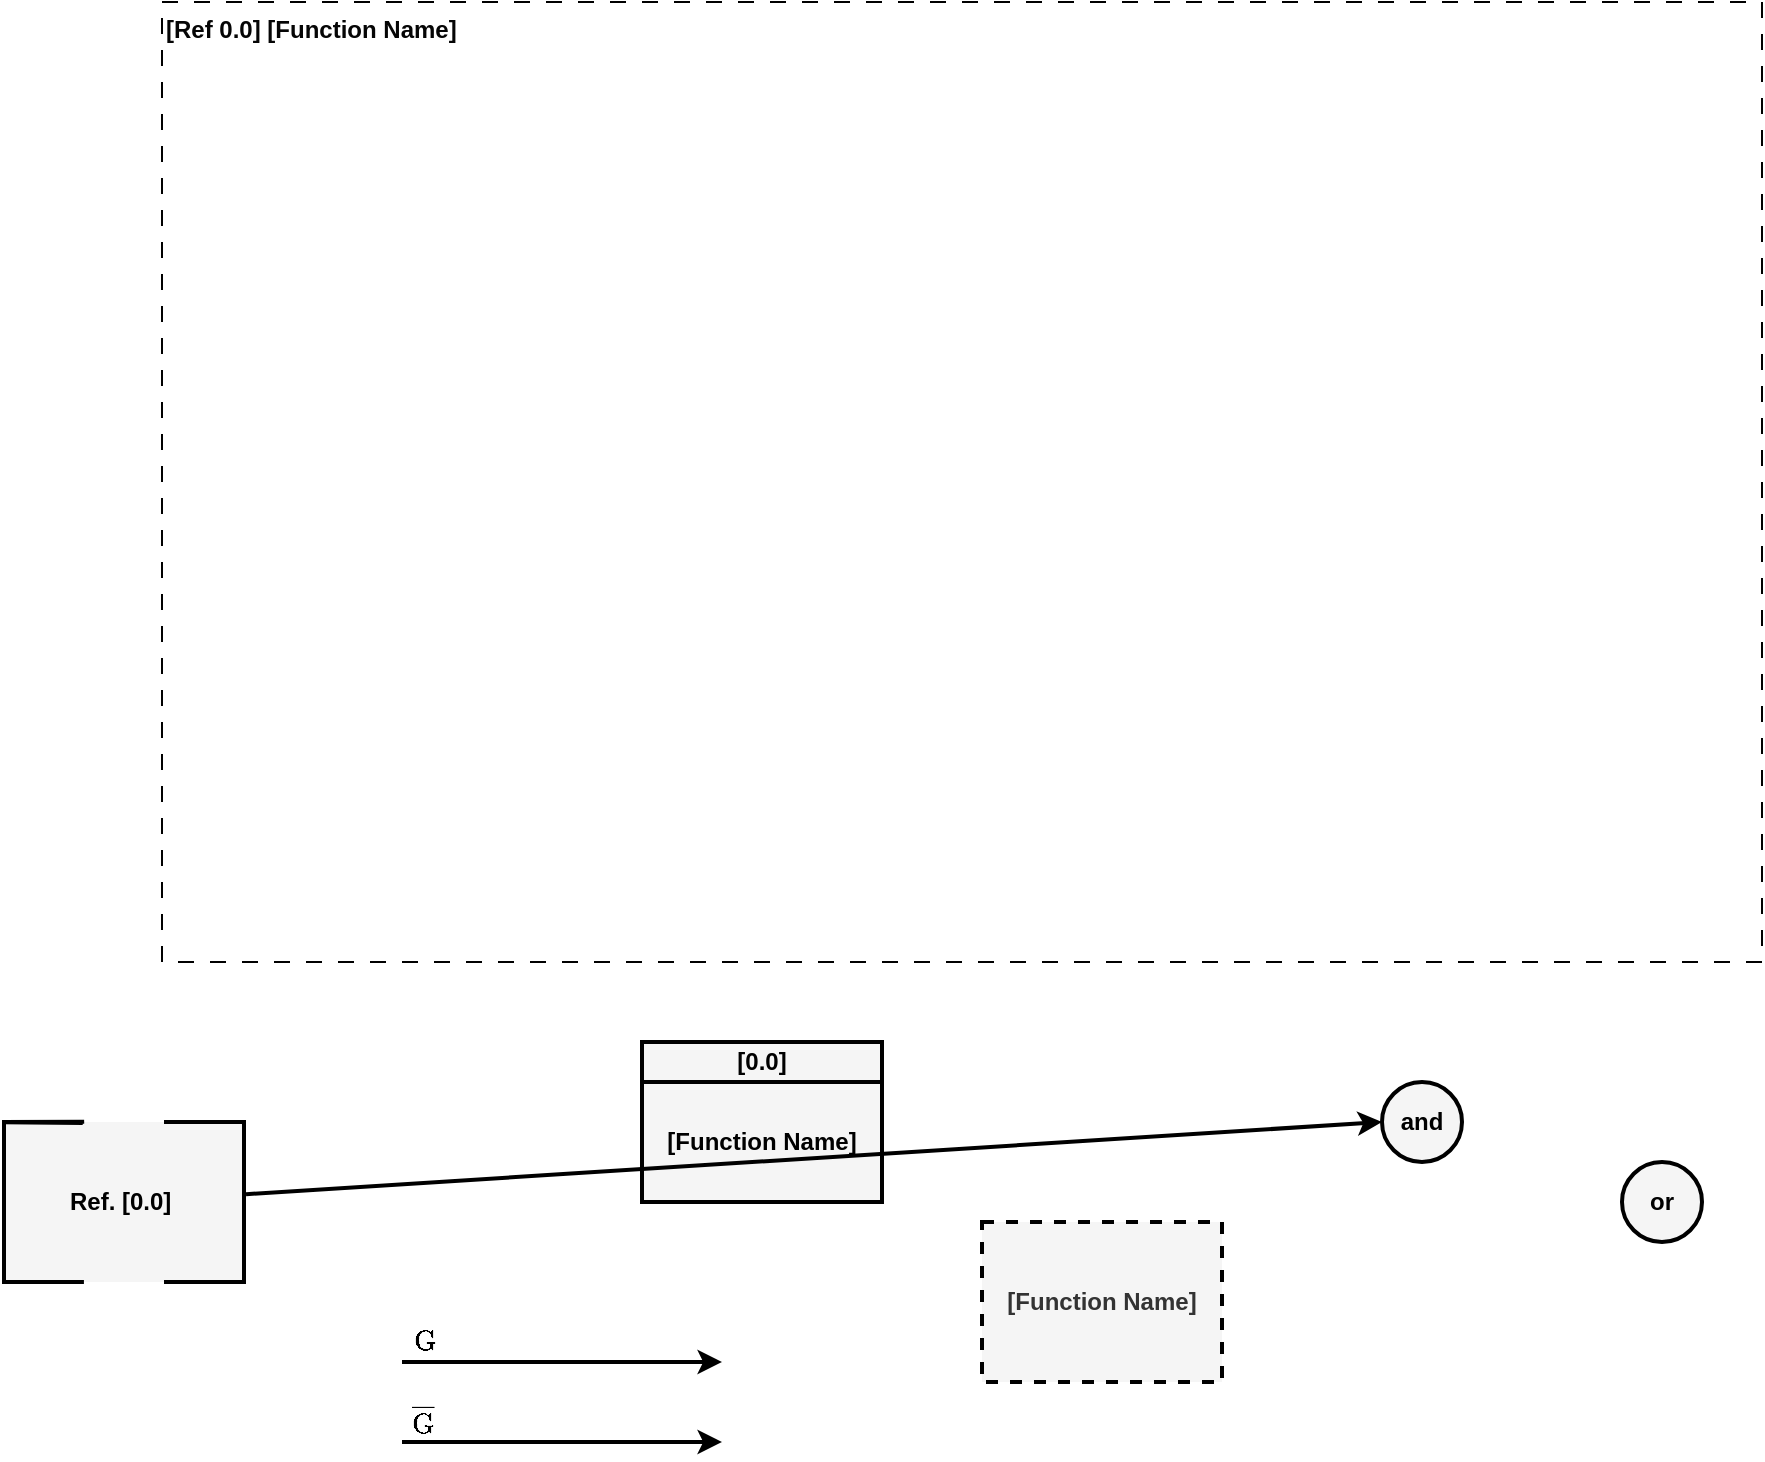 <mxfile version="22.0.3" type="device">
  <diagram name="Page-1" id="ARmhLs4KJRCT0FjVb10g">
    <mxGraphModel dx="775" dy="452" grid="1" gridSize="10" guides="1" tooltips="1" connect="1" arrows="1" fold="1" page="1" pageScale="1" pageWidth="1169" pageHeight="827" background="#ffffff" math="1" shadow="0">
      <root>
        <mxCell id="0" />
        <mxCell id="1" parent="0" />
        <mxCell id="JHN4IJF5H-cjEOWC0v3l-48" value="&lt;font color=&quot;#050505&quot;&gt;&lt;b&gt;[Ref 0.0] [Function Name]&lt;/b&gt;&lt;/font&gt;" style="rounded=0;whiteSpace=wrap;html=1;verticalAlign=top;fillColor=none;strokeColor=#000000;gradientColor=none;dashed=1;dashPattern=8 8;align=left;connectable=0;allowArrows=0;container=1;collapsible=0;dropTarget=1;recursiveResize=0;" parent="1" vertex="1">
          <mxGeometry x="160" y="80" width="800" height="480" as="geometry" />
        </mxCell>
        <mxCell id="JHN4IJF5H-cjEOWC0v3l-57" value="" style="group;recursiveResize=0;resizable=0;connectable=1;points=[[0,0.5,0,0,0],[0.5,0,0,0,0],[0.5,1,0,0,0],[1,0.5,0,0,0]];snapToPoint=1;" parent="1" vertex="1" connectable="0">
          <mxGeometry x="400" y="600.0" width="120" height="80" as="geometry" />
        </mxCell>
        <mxCell id="JHN4IJF5H-cjEOWC0v3l-55" value="" style="rounded=0;whiteSpace=wrap;html=1;fillColor=#f5f5f5;strokeColor=none;fontColor=#333333;comic=0;jiggle=29;noLabel=1;points=[];backgroundOutline=1;" parent="JHN4IJF5H-cjEOWC0v3l-57" vertex="1">
          <mxGeometry width="120" height="80" as="geometry" />
        </mxCell>
        <mxCell id="JHN4IJF5H-cjEOWC0v3l-53" value="&lt;font color=&quot;#000000&quot;&gt;&lt;b&gt;[Function Name]&lt;/b&gt;&lt;/font&gt;" style="rounded=0;whiteSpace=wrap;html=1;fillColor=none;strokeColor=#000000;fontColor=#333333;comic=0;jiggle=29;points=[];connectable=0;allowArrows=0;movable=0;strokeWidth=2;" parent="JHN4IJF5H-cjEOWC0v3l-57" vertex="1">
          <mxGeometry y="20" width="120" height="60" as="geometry" />
        </mxCell>
        <mxCell id="JHN4IJF5H-cjEOWC0v3l-54" value="&lt;font color=&quot;#000000&quot;&gt;&lt;b&gt;[0.0]&lt;/b&gt;&lt;/font&gt;" style="rounded=0;whiteSpace=wrap;html=1;fillColor=none;strokeColor=#000000;fontColor=#333333;comic=0;jiggle=29;points=[];connectable=0;allowArrows=0;movable=0;strokeWidth=2;" parent="JHN4IJF5H-cjEOWC0v3l-57" vertex="1">
          <mxGeometry width="120" height="20" as="geometry" />
        </mxCell>
        <mxCell id="BNTzW1WM9F4XbJz14T_w-20" value="" style="group;dropTarget=0;recursiveResize=0;expand=0;resizable=0;rotatable=0;rotation=0;points=[[0,0.5,0,0,0],[1,0.5,0,0,0]];connectable=1;" vertex="1" connectable="0" parent="1">
          <mxGeometry x="80" y="640" width="122" height="80.0" as="geometry" />
        </mxCell>
        <mxCell id="BNTzW1WM9F4XbJz14T_w-6" value="&lt;font color=&quot;#000000&quot;&gt;&lt;b&gt;Ref. [0.0]&amp;nbsp;&lt;/b&gt;&lt;/font&gt;" style="rounded=0;whiteSpace=wrap;html=1;fillColor=#f5f5f5;strokeColor=none;fontColor=#333333;comic=0;jiggle=29;noLabel=0;points=[];backgroundOutline=0;connectable=0;allowArrows=0;recursiveResize=0;expand=0;movable=0;perimeter=none;rotatable=0;cloneable=0;deletable=0;resizable=0;" vertex="1" parent="BNTzW1WM9F4XbJz14T_w-20">
          <mxGeometry x="1" width="120" height="80" as="geometry" />
        </mxCell>
        <mxCell id="BNTzW1WM9F4XbJz14T_w-7" value="" style="endArrow=none;html=1;rounded=0;entryX=0.328;entryY=0.013;entryDx=0;entryDy=0;entryPerimeter=0;exitX=-0.003;exitY=0.008;exitDx=0;exitDy=0;exitPerimeter=0;" edge="1" parent="BNTzW1WM9F4XbJz14T_w-20" source="BNTzW1WM9F4XbJz14T_w-6" target="BNTzW1WM9F4XbJz14T_w-6">
          <mxGeometry width="50" height="50" relative="1" as="geometry">
            <mxPoint x="121" y="-10.0" as="sourcePoint" />
            <mxPoint x="171" y="-60.0" as="targetPoint" />
          </mxGeometry>
        </mxCell>
        <mxCell id="BNTzW1WM9F4XbJz14T_w-18" value="" style="group;allowArrows=0;dropTarget=0;recursiveResize=0;expand=0;editable=1;movable=0;resizable=0;rotatable=0;deletable=0;locked=0;connectable=0;cloneable=0;perimeter=none;noLabel=1;" vertex="1" connectable="0" parent="BNTzW1WM9F4XbJz14T_w-20">
          <mxGeometry y="1.137e-13" width="1" height="80" as="geometry" />
        </mxCell>
        <mxCell id="BNTzW1WM9F4XbJz14T_w-9" value="" style="endArrow=none;html=1;rounded=0;strokeColor=#000000;strokeWidth=2;entryX=0.333;entryY=1;entryDx=0;entryDy=0;entryPerimeter=0;exitX=-0.002;exitY=-0.002;exitDx=0;exitDy=0;exitPerimeter=0;" edge="1" parent="BNTzW1WM9F4XbJz14T_w-18" target="BNTzW1WM9F4XbJz14T_w-6">
          <mxGeometry width="50" height="50" relative="1" as="geometry">
            <mxPoint y="80" as="sourcePoint" />
            <mxPoint x="32" y="80" as="targetPoint" />
          </mxGeometry>
        </mxCell>
        <mxCell id="BNTzW1WM9F4XbJz14T_w-10" value="" style="endArrow=none;html=1;strokeColor=#000000;strokeWidth=2;entryX=-0.003;entryY=-0.002;entryDx=0;entryDy=0;entryPerimeter=0;shadow=0;backgroundOutline=0;startFill=0;endFill=1;snapToPoint=0;startArrow=none;jumpStyle=none;endSize=0;startSize=0;rounded=0;" edge="1" parent="BNTzW1WM9F4XbJz14T_w-18">
          <mxGeometry width="50" height="50" relative="1" as="geometry">
            <mxPoint x="1" y="80" as="sourcePoint" />
            <mxPoint x="1" as="targetPoint" />
          </mxGeometry>
        </mxCell>
        <mxCell id="BNTzW1WM9F4XbJz14T_w-12" value="" style="endArrow=none;html=1;rounded=0;strokeColor=#000000;strokeWidth=2;entryX=0.334;entryY=-0.002;entryDx=0;entryDy=0;entryPerimeter=0;" edge="1" parent="BNTzW1WM9F4XbJz14T_w-18" target="BNTzW1WM9F4XbJz14T_w-6">
          <mxGeometry width="50" height="50" relative="1" as="geometry">
            <mxPoint as="sourcePoint" />
            <mxPoint x="32" as="targetPoint" />
          </mxGeometry>
        </mxCell>
        <mxCell id="BNTzW1WM9F4XbJz14T_w-19" value="" style="group;allowArrows=0;dropTarget=0;recursiveResize=0;expand=0;movable=0;resizable=0;rotatable=0;cloneable=0;deletable=0;perimeter=none;" vertex="1" connectable="0" parent="BNTzW1WM9F4XbJz14T_w-20">
          <mxGeometry x="81" y="1.137e-13" width="41" height="80" as="geometry" />
        </mxCell>
        <mxCell id="BNTzW1WM9F4XbJz14T_w-15" value="" style="endArrow=none;html=1;rounded=0;strokeColor=#000000;strokeWidth=2;" edge="1" parent="BNTzW1WM9F4XbJz14T_w-19">
          <mxGeometry width="50" height="50" relative="1" as="geometry">
            <mxPoint x="41" as="sourcePoint" />
            <mxPoint as="targetPoint" />
          </mxGeometry>
        </mxCell>
        <mxCell id="BNTzW1WM9F4XbJz14T_w-16" value="" style="endArrow=none;html=1;strokeColor=#000000;strokeWidth=2;entryX=-0.003;entryY=-0.002;entryDx=0;entryDy=0;entryPerimeter=0;shadow=0;backgroundOutline=0;startFill=0;endFill=1;snapToPoint=0;startArrow=none;jumpStyle=none;endSize=0;startSize=0;rounded=0;" edge="1" parent="BNTzW1WM9F4XbJz14T_w-19">
          <mxGeometry width="50" height="50" relative="1" as="geometry">
            <mxPoint x="40" as="sourcePoint" />
            <mxPoint x="40" y="80" as="targetPoint" />
          </mxGeometry>
        </mxCell>
        <mxCell id="BNTzW1WM9F4XbJz14T_w-17" value="" style="endArrow=none;html=1;rounded=0;strokeColor=#000000;strokeWidth=2;" edge="1" parent="BNTzW1WM9F4XbJz14T_w-19">
          <mxGeometry width="50" height="50" relative="1" as="geometry">
            <mxPoint x="41" y="80" as="sourcePoint" />
            <mxPoint y="80" as="targetPoint" />
          </mxGeometry>
        </mxCell>
        <mxCell id="BNTzW1WM9F4XbJz14T_w-21" value="&lt;font color=&quot;#000000&quot;&gt;and&lt;/font&gt;" style="ellipse;whiteSpace=wrap;html=1;aspect=fixed;fillColor=#f5f5f5;strokeColor=#000000;fontColor=#333333;rounded=0;comic=0;jiggle=29;strokeWidth=2;points=[[0,0.5,0,0,0],[0.5,0,0,0,0],[0.5,1,0,0,0],[1,0.5,0,0,0]];recursiveResize=0;expand=0;editable=0;movable=1;resizable=0;rotatable=0;deletable=1;locked=0;connectable=1;snapToPoint=1;fontStyle=1" vertex="1" parent="1">
          <mxGeometry x="770" y="620" width="40" height="40" as="geometry" />
        </mxCell>
        <mxCell id="BNTzW1WM9F4XbJz14T_w-22" value="&lt;font color=&quot;#000000&quot;&gt;or&lt;/font&gt;" style="ellipse;whiteSpace=wrap;html=1;aspect=fixed;fillColor=#f5f5f5;strokeColor=#000000;fontColor=#333333;rounded=0;comic=0;jiggle=29;strokeWidth=2;points=[[0,0.5,0,0,0],[0.5,0,0,0,0],[0.5,1,0,0,0],[1,0.5,0,0,0]];recursiveResize=0;expand=0;editable=0;movable=1;resizable=0;rotatable=0;deletable=1;locked=0;connectable=1;snapToPoint=1;fontStyle=1" vertex="1" parent="1">
          <mxGeometry x="890" y="660" width="40" height="40" as="geometry" />
        </mxCell>
        <mxCell id="BNTzW1WM9F4XbJz14T_w-25" value="&lt;b&gt;[Function Name]&lt;/b&gt;" style="rounded=0;whiteSpace=wrap;html=1;fillColor=#f5f5f5;strokeColor=#000000;fontColor=#333333;comic=0;jiggle=29;noLabel=0;points=[[0,0.5,0,0,0],[0.5,0,0,0,0],[0.5,1,0,0,0],[1,0.5,0,0,0]];backgroundOutline=1;strokeWidth=2;dashed=1;connectable=1;snapToPoint=1;" vertex="1" parent="1">
          <mxGeometry x="570" y="690.0" width="120" height="80" as="geometry" />
        </mxCell>
        <mxCell id="BNTzW1WM9F4XbJz14T_w-28" value="" style="endArrow=classic;html=1;rounded=0;strokeColor=#000000;strokeWidth=2;" edge="1" parent="1" source="BNTzW1WM9F4XbJz14T_w-20" target="BNTzW1WM9F4XbJz14T_w-21">
          <mxGeometry width="50" height="50" relative="1" as="geometry">
            <mxPoint x="530" y="580" as="sourcePoint" />
            <mxPoint x="670" y="740" as="targetPoint" />
          </mxGeometry>
        </mxCell>
        <mxCell id="BNTzW1WM9F4XbJz14T_w-29" value="" style="endArrow=classic;html=1;rounded=0;strokeColor=#000000;strokeWidth=2;labelBackgroundColor=default;align=center;verticalAlign=middle;fontFamily=Helvetica;fontSize=11;fontColor=default;shape=connector;backgroundOutline=0;noJump=1;flowAnimation=0;enumerate=0;orthogonal=0;orthogonalLoop=0;ignoreEdge=0;comic=0;" edge="1" parent="1">
          <mxGeometry width="50" height="50" relative="1" as="geometry">
            <mxPoint x="280" y="760" as="sourcePoint" />
            <mxPoint x="440" y="760" as="targetPoint" />
          </mxGeometry>
        </mxCell>
        <mxCell id="BNTzW1WM9F4XbJz14T_w-30" value="&lt;span style=&quot;font-size: 12px;&quot;&gt;$$\text{G}$$&lt;/span&gt;" style="edgeLabel;html=1;align=center;verticalAlign=middle;resizable=1;points=[];fontSize=12;fontFamily=Helvetica;fontColor=#000000;labelBackgroundColor=none;fontStyle=1;editable=1;movable=1;rotatable=1;deletable=1;locked=0;connectable=1;" vertex="1" connectable="0" parent="BNTzW1WM9F4XbJz14T_w-29">
          <mxGeometry x="-0.171" y="1" relative="1" as="geometry">
            <mxPoint x="-56" y="-9" as="offset" />
          </mxGeometry>
        </mxCell>
        <mxCell id="BNTzW1WM9F4XbJz14T_w-31" value="" style="endArrow=classic;html=1;rounded=0;strokeColor=#000000;strokeWidth=2;labelBackgroundColor=default;align=center;verticalAlign=middle;fontFamily=Helvetica;fontSize=11;fontColor=default;shape=connector;backgroundOutline=0;noJump=1;flowAnimation=0;enumerate=0;orthogonal=0;orthogonalLoop=0;ignoreEdge=0;comic=0;" edge="1" parent="1">
          <mxGeometry width="50" height="50" relative="1" as="geometry">
            <mxPoint x="280" y="800" as="sourcePoint" />
            <mxPoint x="440" y="800" as="targetPoint" />
          </mxGeometry>
        </mxCell>
        <mxCell id="BNTzW1WM9F4XbJz14T_w-32" value="" style="edgeLabel;html=1;align=center;verticalAlign=middle;resizable=0;points=[];fontSize=12;fontFamily=Helvetica;fontColor=#000000;labelBackgroundColor=none;fontStyle=1;editable=1;movable=1;rotatable=0;deletable=0;locked=0;connectable=0;allowArrows=0;expand=0;recursiveResize=0;cloneable=0;pointerEvents=1;perimeter=none;" vertex="1" connectable="0" parent="BNTzW1WM9F4XbJz14T_w-31">
          <mxGeometry x="-0.171" y="1" relative="1" as="geometry">
            <mxPoint x="-53" y="-19" as="offset" />
          </mxGeometry>
        </mxCell>
        <mxCell id="BNTzW1WM9F4XbJz14T_w-33" value="$$\overline{\text{G}}$$" style="edgeLabel;html=1;align=center;verticalAlign=middle;resizable=0;points=[];fontSize=12;fontFamily=Helvetica;fontColor=#000000;labelBackgroundColor=none;fontStyle=1" vertex="1" connectable="0" parent="BNTzW1WM9F4XbJz14T_w-31">
          <mxGeometry x="-0.578" relative="1" as="geometry">
            <mxPoint x="-24" y="-10" as="offset" />
          </mxGeometry>
        </mxCell>
      </root>
    </mxGraphModel>
  </diagram>
</mxfile>
